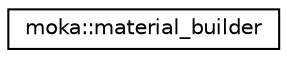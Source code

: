 digraph "Graphical Class Hierarchy"
{
 // LATEX_PDF_SIZE
  edge [fontname="Helvetica",fontsize="10",labelfontname="Helvetica",labelfontsize="10"];
  node [fontname="Helvetica",fontsize="10",shape=record];
  rankdir="LR";
  Node0 [label="moka::material_builder",height=0.2,width=0.4,color="black", fillcolor="white", style="filled",URL="$classmoka_1_1material__builder.html",tooltip="A builder class to help you build a material."];
}
